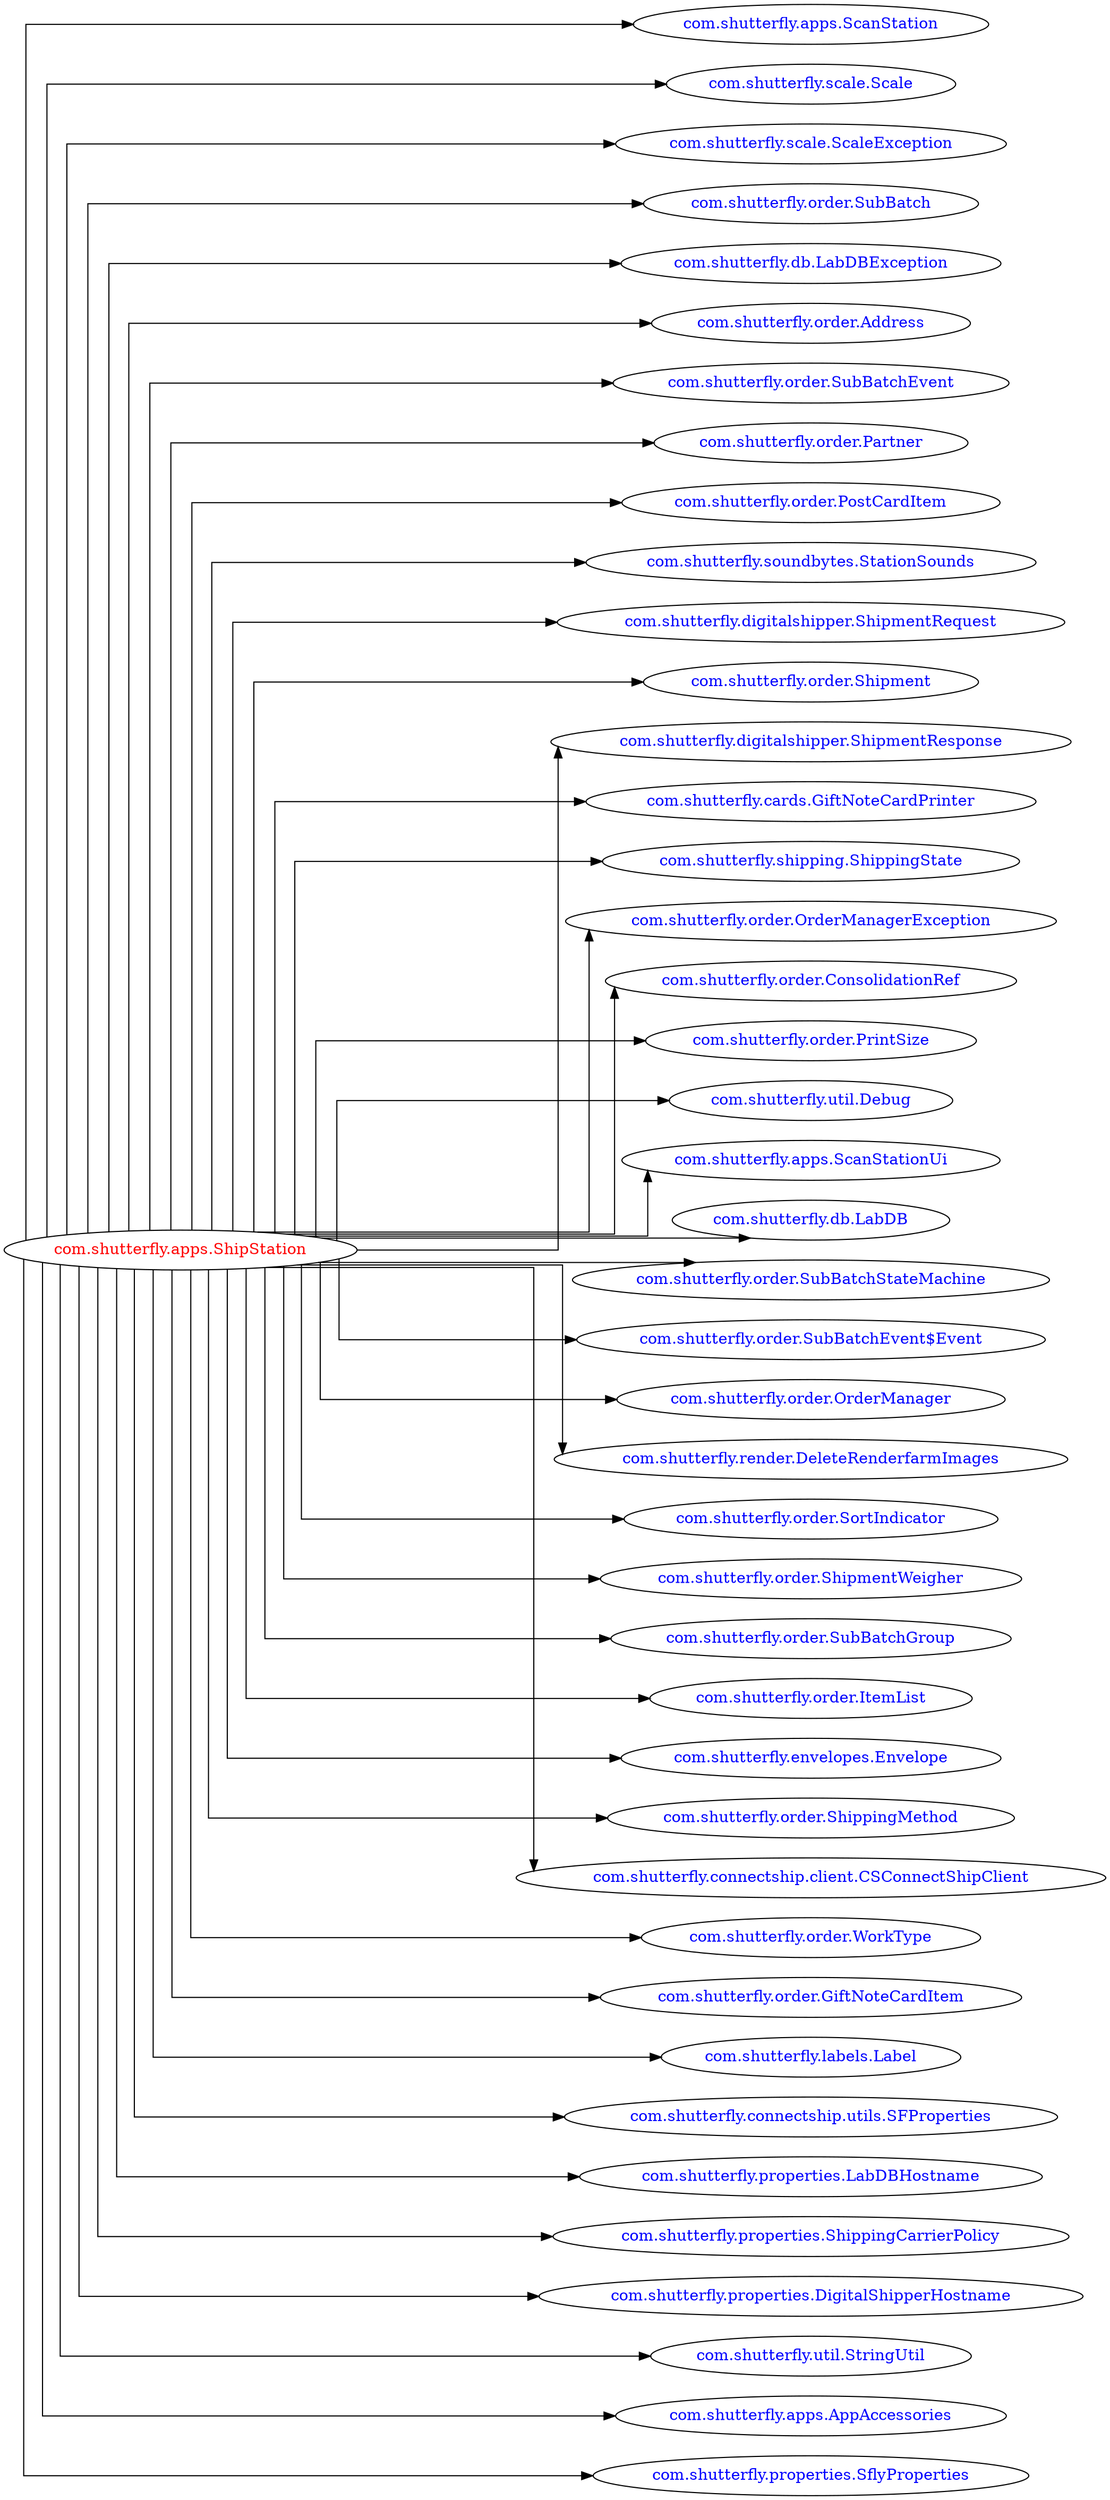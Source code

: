 digraph dependencyGraph {
 concentrate=true;
 ranksep="2.0";
 rankdir="LR"; 
 splines="ortho";
"com.shutterfly.apps.ShipStation" [fontcolor="red"];
"com.shutterfly.apps.ScanStation" [ fontcolor="blue" ];
"com.shutterfly.apps.ShipStation"->"com.shutterfly.apps.ScanStation";
"com.shutterfly.scale.Scale" [ fontcolor="blue" ];
"com.shutterfly.apps.ShipStation"->"com.shutterfly.scale.Scale";
"com.shutterfly.scale.ScaleException" [ fontcolor="blue" ];
"com.shutterfly.apps.ShipStation"->"com.shutterfly.scale.ScaleException";
"com.shutterfly.order.SubBatch" [ fontcolor="blue" ];
"com.shutterfly.apps.ShipStation"->"com.shutterfly.order.SubBatch";
"com.shutterfly.db.LabDBException" [ fontcolor="blue" ];
"com.shutterfly.apps.ShipStation"->"com.shutterfly.db.LabDBException";
"com.shutterfly.order.Address" [ fontcolor="blue" ];
"com.shutterfly.apps.ShipStation"->"com.shutterfly.order.Address";
"com.shutterfly.order.SubBatchEvent" [ fontcolor="blue" ];
"com.shutterfly.apps.ShipStation"->"com.shutterfly.order.SubBatchEvent";
"com.shutterfly.order.Partner" [ fontcolor="blue" ];
"com.shutterfly.apps.ShipStation"->"com.shutterfly.order.Partner";
"com.shutterfly.order.PostCardItem" [ fontcolor="blue" ];
"com.shutterfly.apps.ShipStation"->"com.shutterfly.order.PostCardItem";
"com.shutterfly.soundbytes.StationSounds" [ fontcolor="blue" ];
"com.shutterfly.apps.ShipStation"->"com.shutterfly.soundbytes.StationSounds";
"com.shutterfly.digitalshipper.ShipmentRequest" [ fontcolor="blue" ];
"com.shutterfly.apps.ShipStation"->"com.shutterfly.digitalshipper.ShipmentRequest";
"com.shutterfly.order.Shipment" [ fontcolor="blue" ];
"com.shutterfly.apps.ShipStation"->"com.shutterfly.order.Shipment";
"com.shutterfly.digitalshipper.ShipmentResponse" [ fontcolor="blue" ];
"com.shutterfly.apps.ShipStation"->"com.shutterfly.digitalshipper.ShipmentResponse";
"com.shutterfly.cards.GiftNoteCardPrinter" [ fontcolor="blue" ];
"com.shutterfly.apps.ShipStation"->"com.shutterfly.cards.GiftNoteCardPrinter";
"com.shutterfly.shipping.ShippingState" [ fontcolor="blue" ];
"com.shutterfly.apps.ShipStation"->"com.shutterfly.shipping.ShippingState";
"com.shutterfly.order.OrderManagerException" [ fontcolor="blue" ];
"com.shutterfly.apps.ShipStation"->"com.shutterfly.order.OrderManagerException";
"com.shutterfly.order.ConsolidationRef" [ fontcolor="blue" ];
"com.shutterfly.apps.ShipStation"->"com.shutterfly.order.ConsolidationRef";
"com.shutterfly.order.PrintSize" [ fontcolor="blue" ];
"com.shutterfly.apps.ShipStation"->"com.shutterfly.order.PrintSize";
"com.shutterfly.util.Debug" [ fontcolor="blue" ];
"com.shutterfly.apps.ShipStation"->"com.shutterfly.util.Debug";
"com.shutterfly.apps.ScanStationUi" [ fontcolor="blue" ];
"com.shutterfly.apps.ShipStation"->"com.shutterfly.apps.ScanStationUi";
"com.shutterfly.db.LabDB" [ fontcolor="blue" ];
"com.shutterfly.apps.ShipStation"->"com.shutterfly.db.LabDB";
"com.shutterfly.order.SubBatchStateMachine" [ fontcolor="blue" ];
"com.shutterfly.apps.ShipStation"->"com.shutterfly.order.SubBatchStateMachine";
"com.shutterfly.order.SubBatchEvent$Event" [ fontcolor="blue" ];
"com.shutterfly.apps.ShipStation"->"com.shutterfly.order.SubBatchEvent$Event";
"com.shutterfly.order.OrderManager" [ fontcolor="blue" ];
"com.shutterfly.apps.ShipStation"->"com.shutterfly.order.OrderManager";
"com.shutterfly.render.DeleteRenderfarmImages" [ fontcolor="blue" ];
"com.shutterfly.apps.ShipStation"->"com.shutterfly.render.DeleteRenderfarmImages";
"com.shutterfly.order.SortIndicator" [ fontcolor="blue" ];
"com.shutterfly.apps.ShipStation"->"com.shutterfly.order.SortIndicator";
"com.shutterfly.order.ShipmentWeigher" [ fontcolor="blue" ];
"com.shutterfly.apps.ShipStation"->"com.shutterfly.order.ShipmentWeigher";
"com.shutterfly.order.SubBatchGroup" [ fontcolor="blue" ];
"com.shutterfly.apps.ShipStation"->"com.shutterfly.order.SubBatchGroup";
"com.shutterfly.order.ItemList" [ fontcolor="blue" ];
"com.shutterfly.apps.ShipStation"->"com.shutterfly.order.ItemList";
"com.shutterfly.envelopes.Envelope" [ fontcolor="blue" ];
"com.shutterfly.apps.ShipStation"->"com.shutterfly.envelopes.Envelope";
"com.shutterfly.order.ShippingMethod" [ fontcolor="blue" ];
"com.shutterfly.apps.ShipStation"->"com.shutterfly.order.ShippingMethod";
"com.shutterfly.connectship.client.CSConnectShipClient" [ fontcolor="blue" ];
"com.shutterfly.apps.ShipStation"->"com.shutterfly.connectship.client.CSConnectShipClient";
"com.shutterfly.order.WorkType" [ fontcolor="blue" ];
"com.shutterfly.apps.ShipStation"->"com.shutterfly.order.WorkType";
"com.shutterfly.order.GiftNoteCardItem" [ fontcolor="blue" ];
"com.shutterfly.apps.ShipStation"->"com.shutterfly.order.GiftNoteCardItem";
"com.shutterfly.labels.Label" [ fontcolor="blue" ];
"com.shutterfly.apps.ShipStation"->"com.shutterfly.labels.Label";
"com.shutterfly.connectship.utils.SFProperties" [ fontcolor="blue" ];
"com.shutterfly.apps.ShipStation"->"com.shutterfly.connectship.utils.SFProperties";
"com.shutterfly.properties.LabDBHostname" [ fontcolor="blue" ];
"com.shutterfly.apps.ShipStation"->"com.shutterfly.properties.LabDBHostname";
"com.shutterfly.properties.ShippingCarrierPolicy" [ fontcolor="blue" ];
"com.shutterfly.apps.ShipStation"->"com.shutterfly.properties.ShippingCarrierPolicy";
"com.shutterfly.properties.DigitalShipperHostname" [ fontcolor="blue" ];
"com.shutterfly.apps.ShipStation"->"com.shutterfly.properties.DigitalShipperHostname";
"com.shutterfly.util.StringUtil" [ fontcolor="blue" ];
"com.shutterfly.apps.ShipStation"->"com.shutterfly.util.StringUtil";
"com.shutterfly.apps.AppAccessories" [ fontcolor="blue" ];
"com.shutterfly.apps.ShipStation"->"com.shutterfly.apps.AppAccessories";
"com.shutterfly.properties.SflyProperties" [ fontcolor="blue" ];
"com.shutterfly.apps.ShipStation"->"com.shutterfly.properties.SflyProperties";
}